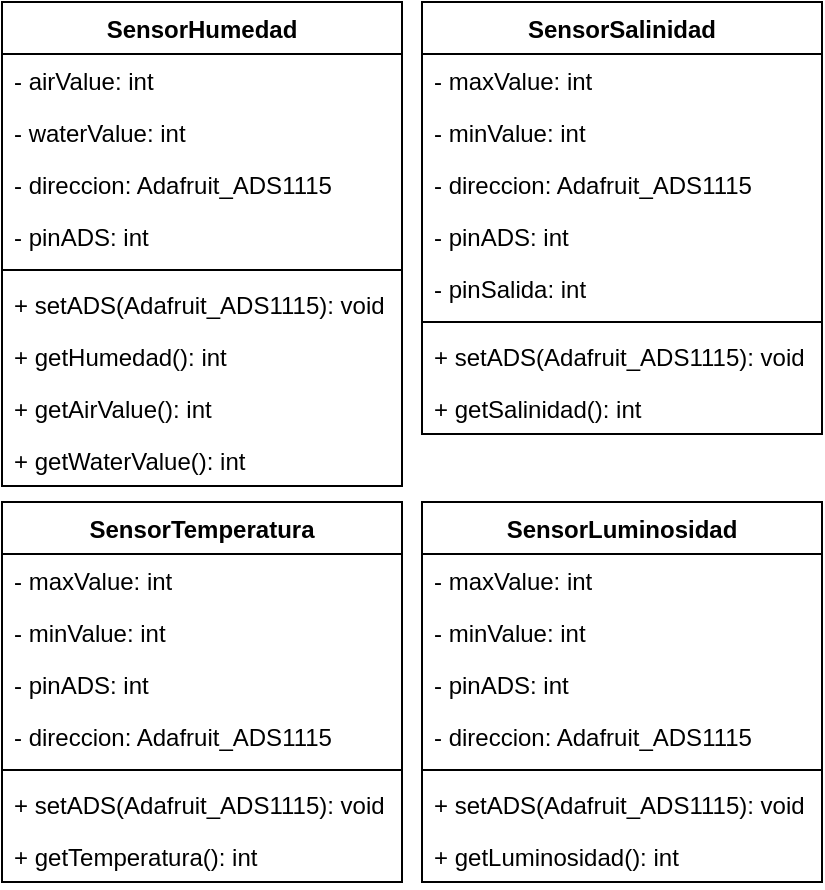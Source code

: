 <mxfile version="14.2.9" type="github"><diagram id="ANIR0C74z3vhglqVpWIW" name="Page-1"><mxGraphModel dx="1662" dy="762" grid="1" gridSize="10" guides="1" tooltips="1" connect="1" arrows="1" fold="1" page="1" pageScale="1" pageWidth="827" pageHeight="1169" math="0" shadow="0"><root><mxCell id="0"/><mxCell id="1" parent="0"/><mxCell id="g3uqgoZRn56lXahfuk0e-1" value="SensorHumedad" style="swimlane;fontStyle=1;align=center;verticalAlign=top;childLayout=stackLayout;horizontal=1;startSize=26;horizontalStack=0;resizeParent=1;resizeParentMax=0;resizeLast=0;collapsible=1;marginBottom=0;" parent="1" vertex="1"><mxGeometry x="30" y="70" width="200" height="242" as="geometry"><mxRectangle x="30" y="70" width="130" height="26" as="alternateBounds"/></mxGeometry></mxCell><mxCell id="g3uqgoZRn56lXahfuk0e-5" value="- airValue: int" style="text;strokeColor=none;fillColor=none;align=left;verticalAlign=top;spacingLeft=4;spacingRight=4;overflow=hidden;rotatable=0;points=[[0,0.5],[1,0.5]];portConstraint=eastwest;" parent="g3uqgoZRn56lXahfuk0e-1" vertex="1"><mxGeometry y="26" width="200" height="26" as="geometry"/></mxCell><mxCell id="g3uqgoZRn56lXahfuk0e-2" value="- waterValue: int" style="text;strokeColor=none;fillColor=none;align=left;verticalAlign=top;spacingLeft=4;spacingRight=4;overflow=hidden;rotatable=0;points=[[0,0.5],[1,0.5]];portConstraint=eastwest;" parent="g3uqgoZRn56lXahfuk0e-1" vertex="1"><mxGeometry y="52" width="200" height="26" as="geometry"/></mxCell><mxCell id="g3uqgoZRn56lXahfuk0e-7" value="- direccion: Adafruit_ADS1115" style="text;strokeColor=none;fillColor=none;align=left;verticalAlign=top;spacingLeft=4;spacingRight=4;overflow=hidden;rotatable=0;points=[[0,0.5],[1,0.5]];portConstraint=eastwest;" parent="g3uqgoZRn56lXahfuk0e-1" vertex="1"><mxGeometry y="78" width="200" height="26" as="geometry"/></mxCell><mxCell id="g3uqgoZRn56lXahfuk0e-8" value="- pinADS: int" style="text;strokeColor=none;fillColor=none;align=left;verticalAlign=top;spacingLeft=4;spacingRight=4;overflow=hidden;rotatable=0;points=[[0,0.5],[1,0.5]];portConstraint=eastwest;" parent="g3uqgoZRn56lXahfuk0e-1" vertex="1"><mxGeometry y="104" width="200" height="26" as="geometry"/></mxCell><mxCell id="g3uqgoZRn56lXahfuk0e-3" value="" style="line;strokeWidth=1;fillColor=none;align=left;verticalAlign=middle;spacingTop=-1;spacingLeft=3;spacingRight=3;rotatable=0;labelPosition=right;points=[];portConstraint=eastwest;" parent="g3uqgoZRn56lXahfuk0e-1" vertex="1"><mxGeometry y="130" width="200" height="8" as="geometry"/></mxCell><mxCell id="g3uqgoZRn56lXahfuk0e-4" value="+ setADS(Adafruit_ADS1115): void" style="text;strokeColor=none;fillColor=none;align=left;verticalAlign=top;spacingLeft=4;spacingRight=4;overflow=hidden;rotatable=0;points=[[0,0.5],[1,0.5]];portConstraint=eastwest;" parent="g3uqgoZRn56lXahfuk0e-1" vertex="1"><mxGeometry y="138" width="200" height="26" as="geometry"/></mxCell><mxCell id="g3uqgoZRn56lXahfuk0e-6" value="+ getHumedad(): int" style="text;strokeColor=none;fillColor=none;align=left;verticalAlign=top;spacingLeft=4;spacingRight=4;overflow=hidden;rotatable=0;points=[[0,0.5],[1,0.5]];portConstraint=eastwest;" parent="g3uqgoZRn56lXahfuk0e-1" vertex="1"><mxGeometry y="164" width="200" height="26" as="geometry"/></mxCell><mxCell id="g3uqgoZRn56lXahfuk0e-10" value="+ getAirValue(): int" style="text;strokeColor=none;fillColor=none;align=left;verticalAlign=top;spacingLeft=4;spacingRight=4;overflow=hidden;rotatable=0;points=[[0,0.5],[1,0.5]];portConstraint=eastwest;" parent="g3uqgoZRn56lXahfuk0e-1" vertex="1"><mxGeometry y="190" width="200" height="26" as="geometry"/></mxCell><mxCell id="g3uqgoZRn56lXahfuk0e-11" value="+ getWaterValue(): int" style="text;strokeColor=none;fillColor=none;align=left;verticalAlign=top;spacingLeft=4;spacingRight=4;overflow=hidden;rotatable=0;points=[[0,0.5],[1,0.5]];portConstraint=eastwest;" parent="g3uqgoZRn56lXahfuk0e-1" vertex="1"><mxGeometry y="216" width="200" height="26" as="geometry"/></mxCell><mxCell id="g3uqgoZRn56lXahfuk0e-12" value="SensorSalinidad" style="swimlane;fontStyle=1;align=center;verticalAlign=top;childLayout=stackLayout;horizontal=1;startSize=26;horizontalStack=0;resizeParent=1;resizeParentMax=0;resizeLast=0;collapsible=1;marginBottom=0;" parent="1" vertex="1"><mxGeometry x="240" y="70" width="200" height="216" as="geometry"/></mxCell><mxCell id="g3uqgoZRn56lXahfuk0e-13" value="- maxValue: int" style="text;strokeColor=none;fillColor=none;align=left;verticalAlign=top;spacingLeft=4;spacingRight=4;overflow=hidden;rotatable=0;points=[[0,0.5],[1,0.5]];portConstraint=eastwest;" parent="g3uqgoZRn56lXahfuk0e-12" vertex="1"><mxGeometry y="26" width="200" height="26" as="geometry"/></mxCell><mxCell id="g3uqgoZRn56lXahfuk0e-16" value="- minValue: int" style="text;strokeColor=none;fillColor=none;align=left;verticalAlign=top;spacingLeft=4;spacingRight=4;overflow=hidden;rotatable=0;points=[[0,0.5],[1,0.5]];portConstraint=eastwest;" parent="g3uqgoZRn56lXahfuk0e-12" vertex="1"><mxGeometry y="52" width="200" height="26" as="geometry"/></mxCell><mxCell id="g3uqgoZRn56lXahfuk0e-17" value="- direccion: Adafruit_ADS1115" style="text;strokeColor=none;fillColor=none;align=left;verticalAlign=top;spacingLeft=4;spacingRight=4;overflow=hidden;rotatable=0;points=[[0,0.5],[1,0.5]];portConstraint=eastwest;" parent="g3uqgoZRn56lXahfuk0e-12" vertex="1"><mxGeometry y="78" width="200" height="26" as="geometry"/></mxCell><mxCell id="g3uqgoZRn56lXahfuk0e-19" value="- pinADS: int" style="text;strokeColor=none;fillColor=none;align=left;verticalAlign=top;spacingLeft=4;spacingRight=4;overflow=hidden;rotatable=0;points=[[0,0.5],[1,0.5]];portConstraint=eastwest;" parent="g3uqgoZRn56lXahfuk0e-12" vertex="1"><mxGeometry y="104" width="200" height="26" as="geometry"/></mxCell><mxCell id="g3uqgoZRn56lXahfuk0e-20" value="- pinSalida: int" style="text;strokeColor=none;fillColor=none;align=left;verticalAlign=top;spacingLeft=4;spacingRight=4;overflow=hidden;rotatable=0;points=[[0,0.5],[1,0.5]];portConstraint=eastwest;" parent="g3uqgoZRn56lXahfuk0e-12" vertex="1"><mxGeometry y="130" width="200" height="26" as="geometry"/></mxCell><mxCell id="g3uqgoZRn56lXahfuk0e-14" value="" style="line;strokeWidth=1;fillColor=none;align=left;verticalAlign=middle;spacingTop=-1;spacingLeft=3;spacingRight=3;rotatable=0;labelPosition=right;points=[];portConstraint=eastwest;" parent="g3uqgoZRn56lXahfuk0e-12" vertex="1"><mxGeometry y="156" width="200" height="8" as="geometry"/></mxCell><mxCell id="g3uqgoZRn56lXahfuk0e-15" value="+ setADS(Adafruit_ADS1115): void" style="text;strokeColor=none;fillColor=none;align=left;verticalAlign=top;spacingLeft=4;spacingRight=4;overflow=hidden;rotatable=0;points=[[0,0.5],[1,0.5]];portConstraint=eastwest;" parent="g3uqgoZRn56lXahfuk0e-12" vertex="1"><mxGeometry y="164" width="200" height="26" as="geometry"/></mxCell><mxCell id="g3uqgoZRn56lXahfuk0e-21" value="+ getSalinidad(): int" style="text;strokeColor=none;fillColor=none;align=left;verticalAlign=top;spacingLeft=4;spacingRight=4;overflow=hidden;rotatable=0;points=[[0,0.5],[1,0.5]];portConstraint=eastwest;" parent="g3uqgoZRn56lXahfuk0e-12" vertex="1"><mxGeometry y="190" width="200" height="26" as="geometry"/></mxCell><mxCell id="g3uqgoZRn56lXahfuk0e-22" value="SensorTemperatura" style="swimlane;fontStyle=1;align=center;verticalAlign=top;childLayout=stackLayout;horizontal=1;startSize=26;horizontalStack=0;resizeParent=1;resizeParentMax=0;resizeLast=0;collapsible=1;marginBottom=0;" parent="1" vertex="1"><mxGeometry x="30" y="320" width="200" height="190" as="geometry"><mxRectangle x="30" y="350" width="140" height="26" as="alternateBounds"/></mxGeometry></mxCell><mxCell id="g3uqgoZRn56lXahfuk0e-33" value="- maxValue: int" style="text;strokeColor=none;fillColor=none;align=left;verticalAlign=top;spacingLeft=4;spacingRight=4;overflow=hidden;rotatable=0;points=[[0,0.5],[1,0.5]];portConstraint=eastwest;" parent="g3uqgoZRn56lXahfuk0e-22" vertex="1"><mxGeometry y="26" width="200" height="26" as="geometry"/></mxCell><mxCell id="g3uqgoZRn56lXahfuk0e-34" value="- minValue: int" style="text;strokeColor=none;fillColor=none;align=left;verticalAlign=top;spacingLeft=4;spacingRight=4;overflow=hidden;rotatable=0;points=[[0,0.5],[1,0.5]];portConstraint=eastwest;" parent="g3uqgoZRn56lXahfuk0e-22" vertex="1"><mxGeometry y="52" width="200" height="26" as="geometry"/></mxCell><mxCell id="g3uqgoZRn56lXahfuk0e-36" value="- pinADS: int" style="text;strokeColor=none;fillColor=none;align=left;verticalAlign=top;spacingLeft=4;spacingRight=4;overflow=hidden;rotatable=0;points=[[0,0.5],[1,0.5]];portConstraint=eastwest;" parent="g3uqgoZRn56lXahfuk0e-22" vertex="1"><mxGeometry y="78" width="200" height="26" as="geometry"/></mxCell><mxCell id="g3uqgoZRn56lXahfuk0e-35" value="- direccion: Adafruit_ADS1115" style="text;strokeColor=none;fillColor=none;align=left;verticalAlign=top;spacingLeft=4;spacingRight=4;overflow=hidden;rotatable=0;points=[[0,0.5],[1,0.5]];portConstraint=eastwest;" parent="g3uqgoZRn56lXahfuk0e-22" vertex="1"><mxGeometry y="104" width="200" height="26" as="geometry"/></mxCell><mxCell id="g3uqgoZRn56lXahfuk0e-24" value="" style="line;strokeWidth=1;fillColor=none;align=left;verticalAlign=middle;spacingTop=-1;spacingLeft=3;spacingRight=3;rotatable=0;labelPosition=right;points=[];portConstraint=eastwest;" parent="g3uqgoZRn56lXahfuk0e-22" vertex="1"><mxGeometry y="130" width="200" height="8" as="geometry"/></mxCell><mxCell id="g3uqgoZRn56lXahfuk0e-37" value="+ setADS(Adafruit_ADS1115): void" style="text;strokeColor=none;fillColor=none;align=left;verticalAlign=top;spacingLeft=4;spacingRight=4;overflow=hidden;rotatable=0;points=[[0,0.5],[1,0.5]];portConstraint=eastwest;" parent="g3uqgoZRn56lXahfuk0e-22" vertex="1"><mxGeometry y="138" width="200" height="26" as="geometry"/></mxCell><mxCell id="g3uqgoZRn56lXahfuk0e-38" value="+ getTemperatura(): int" style="text;strokeColor=none;fillColor=none;align=left;verticalAlign=top;spacingLeft=4;spacingRight=4;overflow=hidden;rotatable=0;points=[[0,0.5],[1,0.5]];portConstraint=eastwest;" parent="g3uqgoZRn56lXahfuk0e-22" vertex="1"><mxGeometry y="164" width="200" height="26" as="geometry"/></mxCell><mxCell id="g3uqgoZRn56lXahfuk0e-41" value="SensorLuminosidad" style="swimlane;fontStyle=1;align=center;verticalAlign=top;childLayout=stackLayout;horizontal=1;startSize=26;horizontalStack=0;resizeParent=1;resizeParentMax=0;resizeLast=0;collapsible=1;marginBottom=0;" parent="1" vertex="1"><mxGeometry x="240" y="320" width="200" height="190" as="geometry"><mxRectangle x="260" y="400" width="140" height="26" as="alternateBounds"/></mxGeometry></mxCell><mxCell id="g3uqgoZRn56lXahfuk0e-42" value="- maxValue: int" style="text;strokeColor=none;fillColor=none;align=left;verticalAlign=top;spacingLeft=4;spacingRight=4;overflow=hidden;rotatable=0;points=[[0,0.5],[1,0.5]];portConstraint=eastwest;" parent="g3uqgoZRn56lXahfuk0e-41" vertex="1"><mxGeometry y="26" width="200" height="26" as="geometry"/></mxCell><mxCell id="g3uqgoZRn56lXahfuk0e-43" value="- minValue: int" style="text;strokeColor=none;fillColor=none;align=left;verticalAlign=top;spacingLeft=4;spacingRight=4;overflow=hidden;rotatable=0;points=[[0,0.5],[1,0.5]];portConstraint=eastwest;" parent="g3uqgoZRn56lXahfuk0e-41" vertex="1"><mxGeometry y="52" width="200" height="26" as="geometry"/></mxCell><mxCell id="g3uqgoZRn56lXahfuk0e-44" value="- pinADS: int" style="text;strokeColor=none;fillColor=none;align=left;verticalAlign=top;spacingLeft=4;spacingRight=4;overflow=hidden;rotatable=0;points=[[0,0.5],[1,0.5]];portConstraint=eastwest;" parent="g3uqgoZRn56lXahfuk0e-41" vertex="1"><mxGeometry y="78" width="200" height="26" as="geometry"/></mxCell><mxCell id="g3uqgoZRn56lXahfuk0e-45" value="- direccion: Adafruit_ADS1115" style="text;strokeColor=none;fillColor=none;align=left;verticalAlign=top;spacingLeft=4;spacingRight=4;overflow=hidden;rotatable=0;points=[[0,0.5],[1,0.5]];portConstraint=eastwest;" parent="g3uqgoZRn56lXahfuk0e-41" vertex="1"><mxGeometry y="104" width="200" height="26" as="geometry"/></mxCell><mxCell id="g3uqgoZRn56lXahfuk0e-46" value="" style="line;strokeWidth=1;fillColor=none;align=left;verticalAlign=middle;spacingTop=-1;spacingLeft=3;spacingRight=3;rotatable=0;labelPosition=right;points=[];portConstraint=eastwest;" parent="g3uqgoZRn56lXahfuk0e-41" vertex="1"><mxGeometry y="130" width="200" height="8" as="geometry"/></mxCell><mxCell id="g3uqgoZRn56lXahfuk0e-47" value="+ setADS(Adafruit_ADS1115): void" style="text;strokeColor=none;fillColor=none;align=left;verticalAlign=top;spacingLeft=4;spacingRight=4;overflow=hidden;rotatable=0;points=[[0,0.5],[1,0.5]];portConstraint=eastwest;" parent="g3uqgoZRn56lXahfuk0e-41" vertex="1"><mxGeometry y="138" width="200" height="26" as="geometry"/></mxCell><mxCell id="g3uqgoZRn56lXahfuk0e-48" value="+ getLuminosidad(): int" style="text;strokeColor=none;fillColor=none;align=left;verticalAlign=top;spacingLeft=4;spacingRight=4;overflow=hidden;rotatable=0;points=[[0,0.5],[1,0.5]];portConstraint=eastwest;" parent="g3uqgoZRn56lXahfuk0e-41" vertex="1"><mxGeometry y="164" width="200" height="26" as="geometry"/></mxCell></root></mxGraphModel></diagram></mxfile>